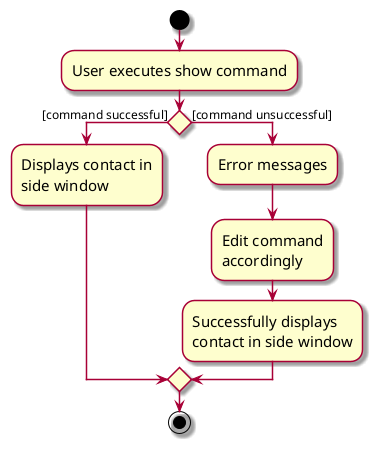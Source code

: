 @startuml
skin rose
skinparam ActivityFontSize 15
skinparam ArrowFontSize 12
start
:User executes show command;

'Since the beta syntax does not support placing the condition outside the
'diamond we place it as the true branch instead.

if () then ([command successful])
    :Displays contact in
    side window;
else ([command unsuccessful])
    :Error messages;
    :Edit command
    accordingly;
    :Successfully displays
    contact in side window;
endif
stop
@enduml

